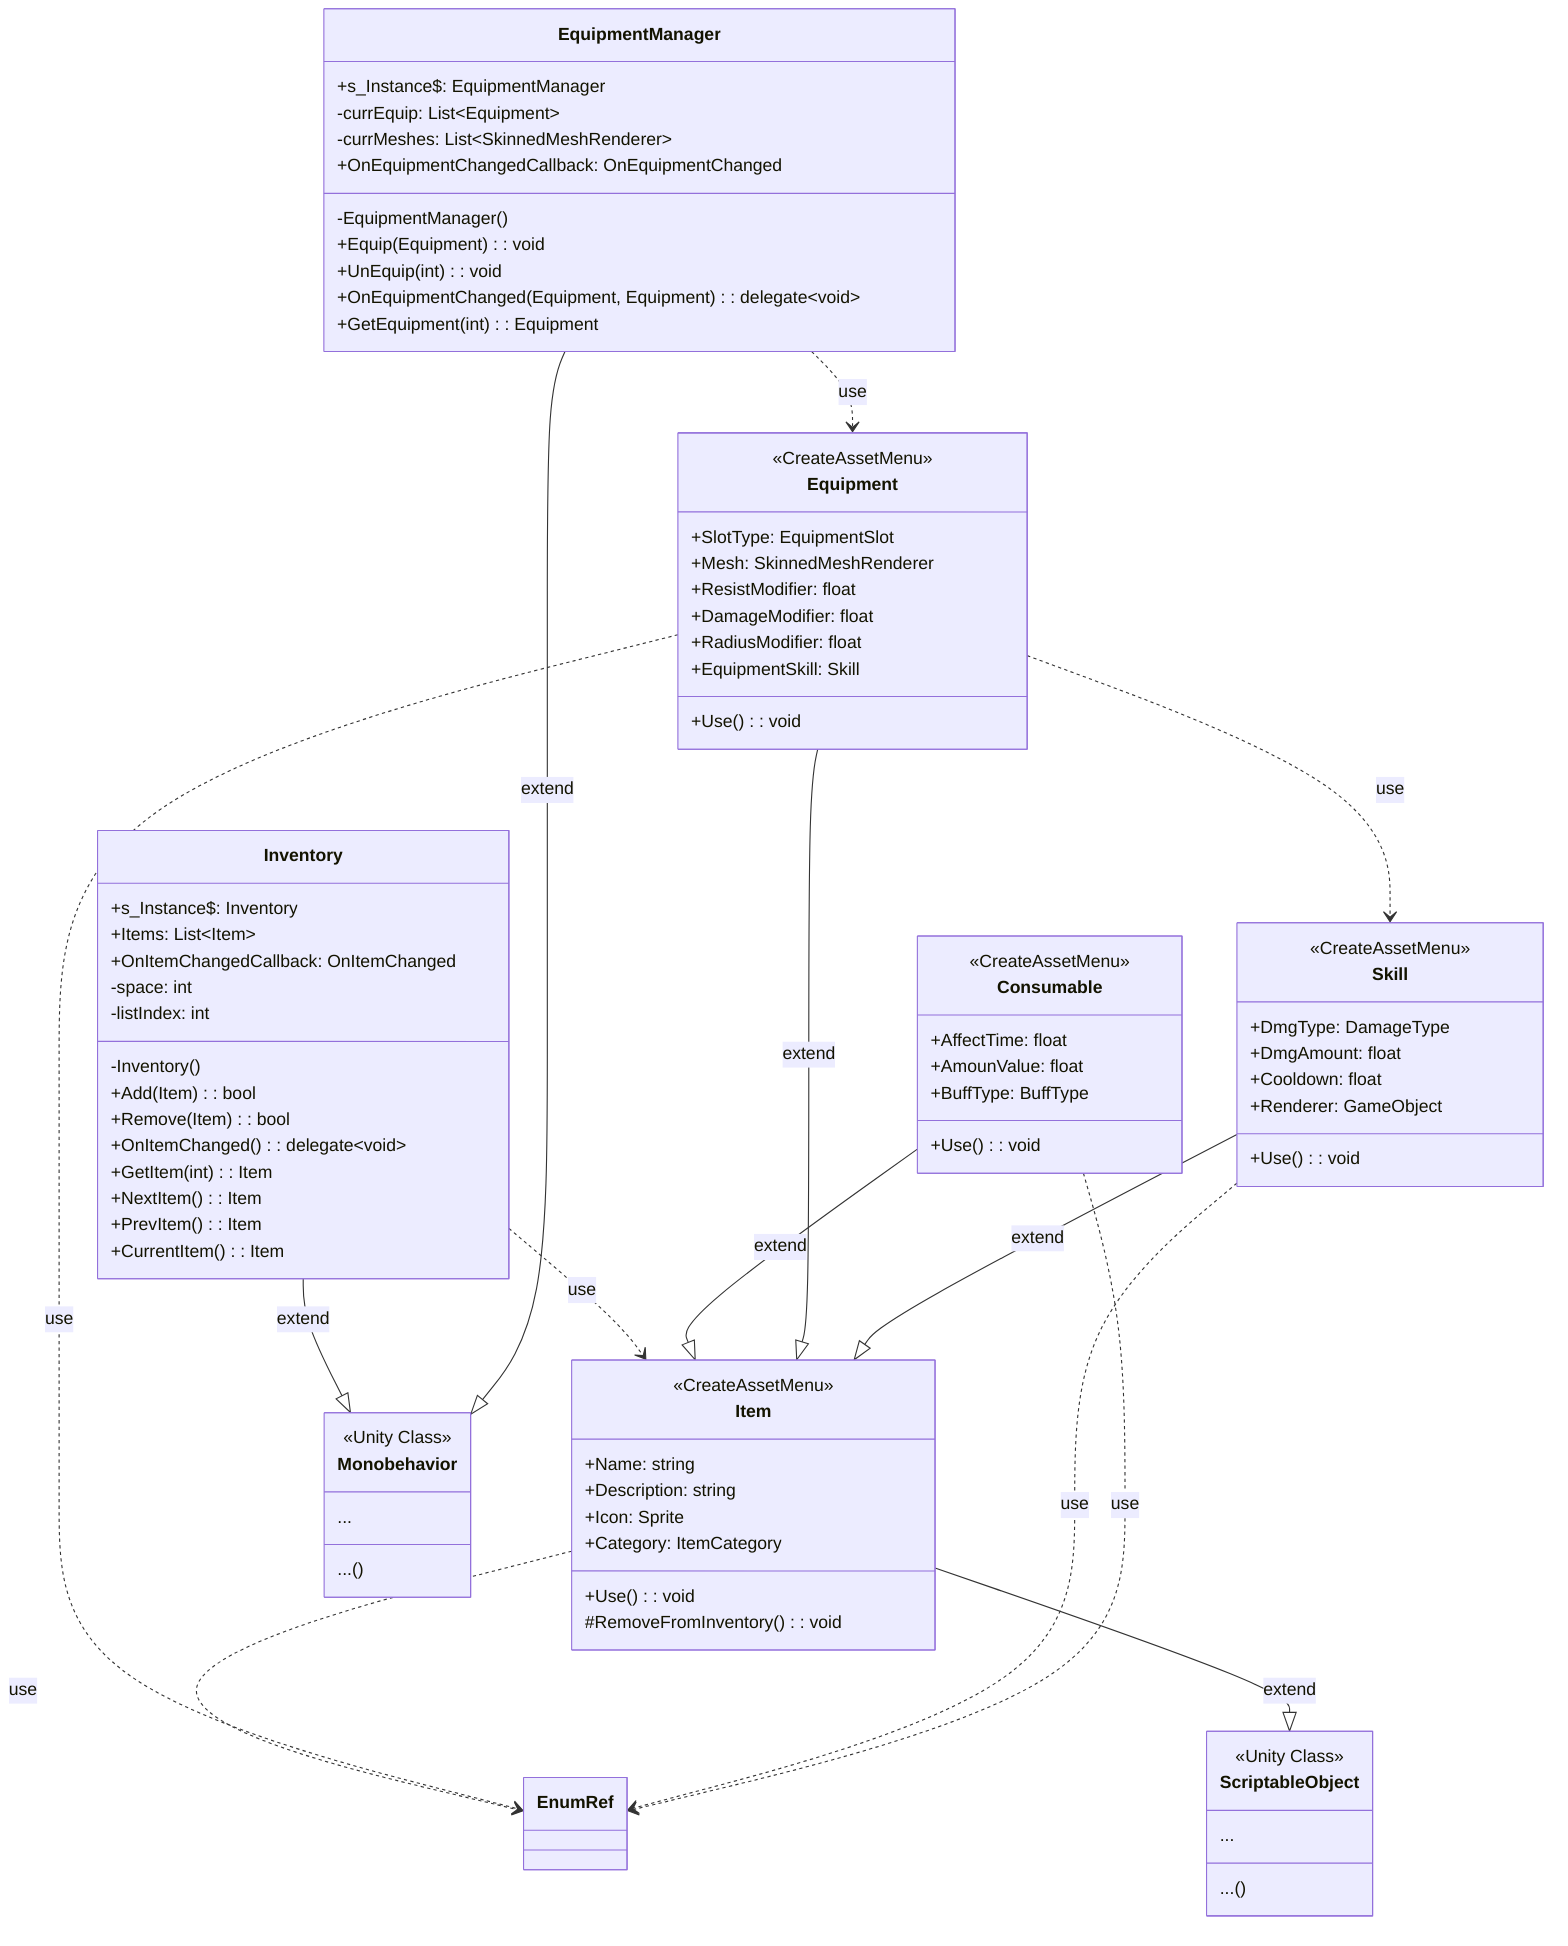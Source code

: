 classDiagram
  Item --|> ScriptableObject:extend
  Inventory --|> Monobehavior:extend
  Inventory ..> Item:use
  Item ..> EnumRef:use
  Consumable --|> Item:extend
  Equipment --|> Item:extend
  Skill --|> Item:extend
  Equipment ..> EnumRef:use
  Equipment ..> Skill:use
  Skill ..> EnumRef:use
  EquipmentManager ..> Equipment:use
  EquipmentManager --|> Monobehavior:extend
  Consumable ..> EnumRef:use

  class Monobehavior{
    <<Unity Class>>
    ...
    ...()
  }

  class ScriptableObject{
    <<Unity Class>>
    ...
    ...()
  }
  class EnumRef{
  }

  class Inventory{
    +s_Instance$: Inventory
    +Items: List~Item~
    +OnItemChangedCallback: OnItemChanged
    -space: int
    -listIndex: int
    -Inventory()
    +Add(Item): bool
    +Remove(Item): bool
    +OnItemChanged(): delegate~void~
    +GetItem(int): Item
    +NextItem(): Item
    +PrevItem(): Item
    +CurrentItem(): Item
  }

  class Item{
    <<CreateAssetMenu>>
    +Name: string
    +Description: string
    +Icon: Sprite
    +Category: ItemCategory
    +Use(): void
    #RemoveFromInventory(): void
  }

  class Consumable{
    <<CreateAssetMenu>>
    +AffectTime: float
    +AmounValue: float
    +BuffType: BuffType
    +Use(): void
  }

  class Equipment{
    <<CreateAssetMenu>>
    +SlotType: EquipmentSlot
    +Mesh: SkinnedMeshRenderer
    +ResistModifier: float
    +DamageModifier: float
    +RadiusModifier: float
    +EquipmentSkill: Skill
    +Use(): void
  }

  class Skill{
    <<CreateAssetMenu>>
    +DmgType: DamageType
    +DmgAmount: float
    +Cooldown: float
    +Renderer: GameObject
    +Use(): void
  }

  class EquipmentManager{
    +s_Instance$: EquipmentManager
    -currEquip: List~Equipment~
    -currMeshes: List~SkinnedMeshRenderer~
    +OnEquipmentChangedCallback: OnEquipmentChanged
    -EquipmentManager()
    +Equip(Equipment): void
    +UnEquip(int): void
    +OnEquipmentChanged(Equipment, Equipment): delegate~void~
    +GetEquipment(int): Equipment
  }
